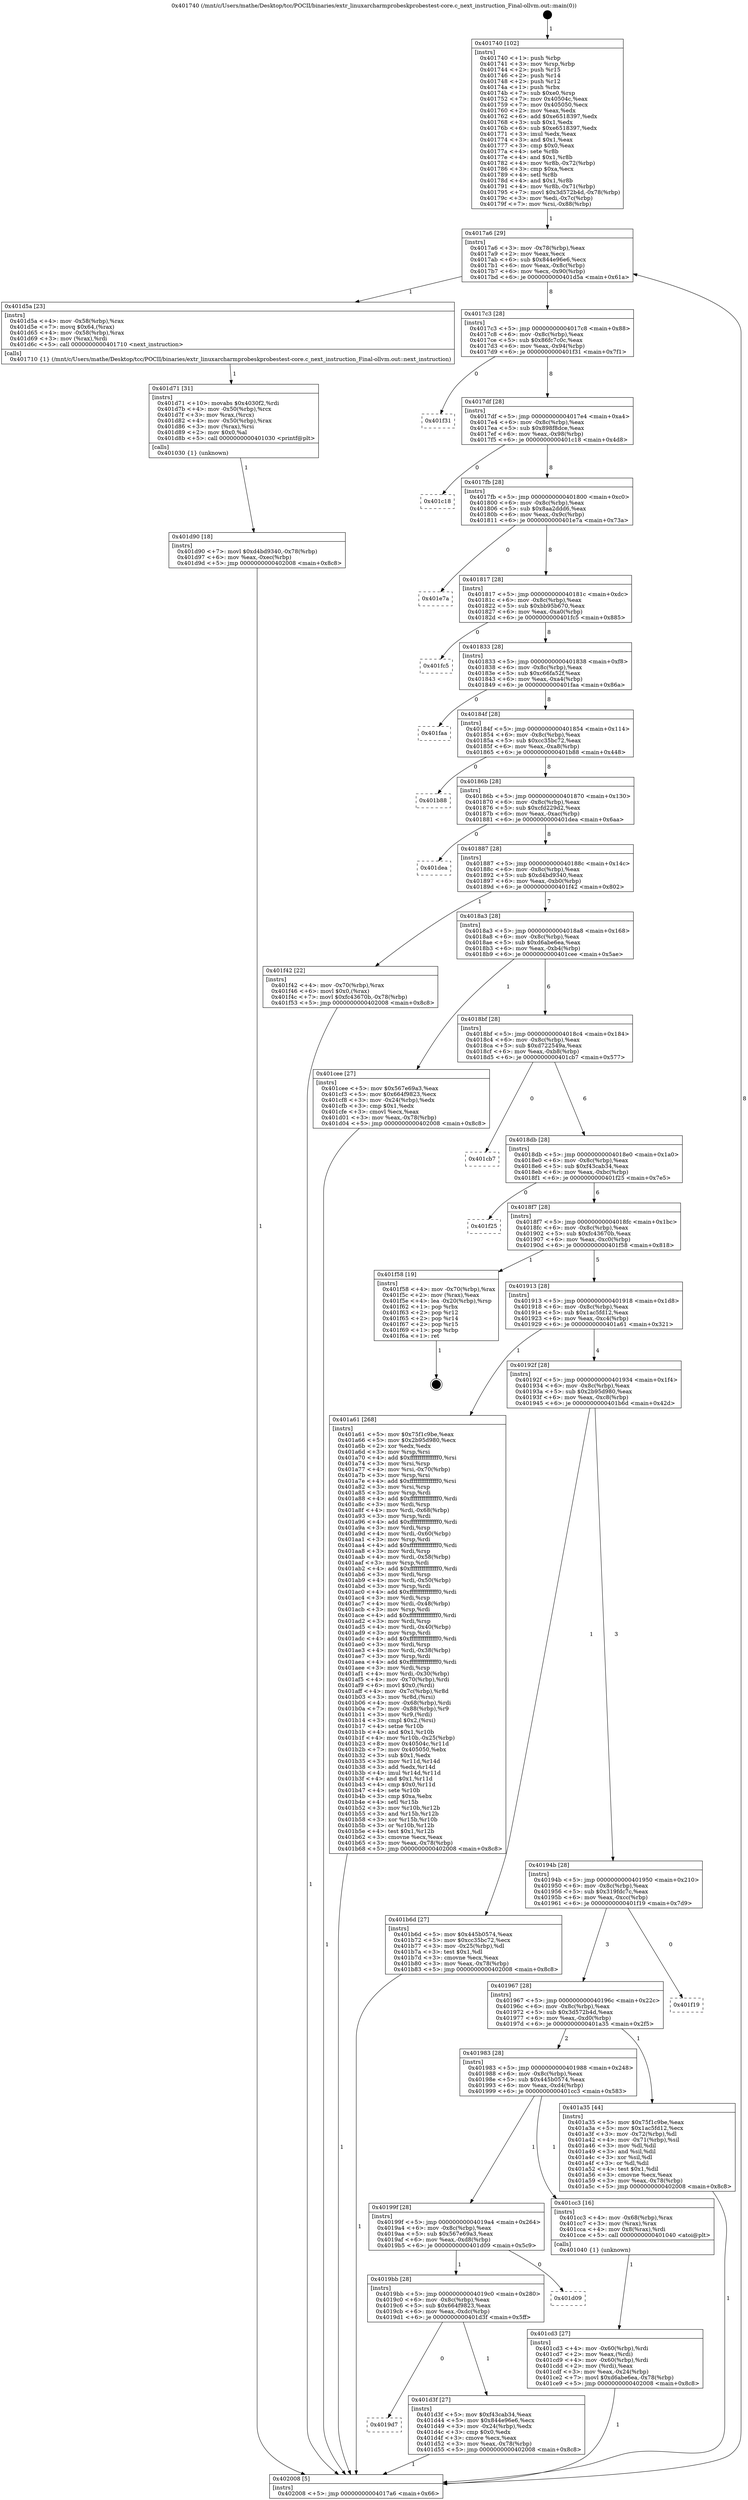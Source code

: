 digraph "0x401740" {
  label = "0x401740 (/mnt/c/Users/mathe/Desktop/tcc/POCII/binaries/extr_linuxarcharmprobeskprobestest-core.c_next_instruction_Final-ollvm.out::main(0))"
  labelloc = "t"
  node[shape=record]

  Entry [label="",width=0.3,height=0.3,shape=circle,fillcolor=black,style=filled]
  "0x4017a6" [label="{
     0x4017a6 [29]\l
     | [instrs]\l
     &nbsp;&nbsp;0x4017a6 \<+3\>: mov -0x78(%rbp),%eax\l
     &nbsp;&nbsp;0x4017a9 \<+2\>: mov %eax,%ecx\l
     &nbsp;&nbsp;0x4017ab \<+6\>: sub $0x844e96e6,%ecx\l
     &nbsp;&nbsp;0x4017b1 \<+6\>: mov %eax,-0x8c(%rbp)\l
     &nbsp;&nbsp;0x4017b7 \<+6\>: mov %ecx,-0x90(%rbp)\l
     &nbsp;&nbsp;0x4017bd \<+6\>: je 0000000000401d5a \<main+0x61a\>\l
  }"]
  "0x401d5a" [label="{
     0x401d5a [23]\l
     | [instrs]\l
     &nbsp;&nbsp;0x401d5a \<+4\>: mov -0x58(%rbp),%rax\l
     &nbsp;&nbsp;0x401d5e \<+7\>: movq $0x64,(%rax)\l
     &nbsp;&nbsp;0x401d65 \<+4\>: mov -0x58(%rbp),%rax\l
     &nbsp;&nbsp;0x401d69 \<+3\>: mov (%rax),%rdi\l
     &nbsp;&nbsp;0x401d6c \<+5\>: call 0000000000401710 \<next_instruction\>\l
     | [calls]\l
     &nbsp;&nbsp;0x401710 \{1\} (/mnt/c/Users/mathe/Desktop/tcc/POCII/binaries/extr_linuxarcharmprobeskprobestest-core.c_next_instruction_Final-ollvm.out::next_instruction)\l
  }"]
  "0x4017c3" [label="{
     0x4017c3 [28]\l
     | [instrs]\l
     &nbsp;&nbsp;0x4017c3 \<+5\>: jmp 00000000004017c8 \<main+0x88\>\l
     &nbsp;&nbsp;0x4017c8 \<+6\>: mov -0x8c(%rbp),%eax\l
     &nbsp;&nbsp;0x4017ce \<+5\>: sub $0x86fc7c0c,%eax\l
     &nbsp;&nbsp;0x4017d3 \<+6\>: mov %eax,-0x94(%rbp)\l
     &nbsp;&nbsp;0x4017d9 \<+6\>: je 0000000000401f31 \<main+0x7f1\>\l
  }"]
  Exit [label="",width=0.3,height=0.3,shape=circle,fillcolor=black,style=filled,peripheries=2]
  "0x401f31" [label="{
     0x401f31\l
  }", style=dashed]
  "0x4017df" [label="{
     0x4017df [28]\l
     | [instrs]\l
     &nbsp;&nbsp;0x4017df \<+5\>: jmp 00000000004017e4 \<main+0xa4\>\l
     &nbsp;&nbsp;0x4017e4 \<+6\>: mov -0x8c(%rbp),%eax\l
     &nbsp;&nbsp;0x4017ea \<+5\>: sub $0x898f8dce,%eax\l
     &nbsp;&nbsp;0x4017ef \<+6\>: mov %eax,-0x98(%rbp)\l
     &nbsp;&nbsp;0x4017f5 \<+6\>: je 0000000000401c18 \<main+0x4d8\>\l
  }"]
  "0x401d90" [label="{
     0x401d90 [18]\l
     | [instrs]\l
     &nbsp;&nbsp;0x401d90 \<+7\>: movl $0xd4bd9340,-0x78(%rbp)\l
     &nbsp;&nbsp;0x401d97 \<+6\>: mov %eax,-0xec(%rbp)\l
     &nbsp;&nbsp;0x401d9d \<+5\>: jmp 0000000000402008 \<main+0x8c8\>\l
  }"]
  "0x401c18" [label="{
     0x401c18\l
  }", style=dashed]
  "0x4017fb" [label="{
     0x4017fb [28]\l
     | [instrs]\l
     &nbsp;&nbsp;0x4017fb \<+5\>: jmp 0000000000401800 \<main+0xc0\>\l
     &nbsp;&nbsp;0x401800 \<+6\>: mov -0x8c(%rbp),%eax\l
     &nbsp;&nbsp;0x401806 \<+5\>: sub $0x8aa2ddd6,%eax\l
     &nbsp;&nbsp;0x40180b \<+6\>: mov %eax,-0x9c(%rbp)\l
     &nbsp;&nbsp;0x401811 \<+6\>: je 0000000000401e7a \<main+0x73a\>\l
  }"]
  "0x401d71" [label="{
     0x401d71 [31]\l
     | [instrs]\l
     &nbsp;&nbsp;0x401d71 \<+10\>: movabs $0x4030f2,%rdi\l
     &nbsp;&nbsp;0x401d7b \<+4\>: mov -0x50(%rbp),%rcx\l
     &nbsp;&nbsp;0x401d7f \<+3\>: mov %rax,(%rcx)\l
     &nbsp;&nbsp;0x401d82 \<+4\>: mov -0x50(%rbp),%rax\l
     &nbsp;&nbsp;0x401d86 \<+3\>: mov (%rax),%rsi\l
     &nbsp;&nbsp;0x401d89 \<+2\>: mov $0x0,%al\l
     &nbsp;&nbsp;0x401d8b \<+5\>: call 0000000000401030 \<printf@plt\>\l
     | [calls]\l
     &nbsp;&nbsp;0x401030 \{1\} (unknown)\l
  }"]
  "0x401e7a" [label="{
     0x401e7a\l
  }", style=dashed]
  "0x401817" [label="{
     0x401817 [28]\l
     | [instrs]\l
     &nbsp;&nbsp;0x401817 \<+5\>: jmp 000000000040181c \<main+0xdc\>\l
     &nbsp;&nbsp;0x40181c \<+6\>: mov -0x8c(%rbp),%eax\l
     &nbsp;&nbsp;0x401822 \<+5\>: sub $0xbb95b670,%eax\l
     &nbsp;&nbsp;0x401827 \<+6\>: mov %eax,-0xa0(%rbp)\l
     &nbsp;&nbsp;0x40182d \<+6\>: je 0000000000401fc5 \<main+0x885\>\l
  }"]
  "0x4019d7" [label="{
     0x4019d7\l
  }", style=dashed]
  "0x401fc5" [label="{
     0x401fc5\l
  }", style=dashed]
  "0x401833" [label="{
     0x401833 [28]\l
     | [instrs]\l
     &nbsp;&nbsp;0x401833 \<+5\>: jmp 0000000000401838 \<main+0xf8\>\l
     &nbsp;&nbsp;0x401838 \<+6\>: mov -0x8c(%rbp),%eax\l
     &nbsp;&nbsp;0x40183e \<+5\>: sub $0xc66fa52f,%eax\l
     &nbsp;&nbsp;0x401843 \<+6\>: mov %eax,-0xa4(%rbp)\l
     &nbsp;&nbsp;0x401849 \<+6\>: je 0000000000401faa \<main+0x86a\>\l
  }"]
  "0x401d3f" [label="{
     0x401d3f [27]\l
     | [instrs]\l
     &nbsp;&nbsp;0x401d3f \<+5\>: mov $0xf43cab34,%eax\l
     &nbsp;&nbsp;0x401d44 \<+5\>: mov $0x844e96e6,%ecx\l
     &nbsp;&nbsp;0x401d49 \<+3\>: mov -0x24(%rbp),%edx\l
     &nbsp;&nbsp;0x401d4c \<+3\>: cmp $0x0,%edx\l
     &nbsp;&nbsp;0x401d4f \<+3\>: cmove %ecx,%eax\l
     &nbsp;&nbsp;0x401d52 \<+3\>: mov %eax,-0x78(%rbp)\l
     &nbsp;&nbsp;0x401d55 \<+5\>: jmp 0000000000402008 \<main+0x8c8\>\l
  }"]
  "0x401faa" [label="{
     0x401faa\l
  }", style=dashed]
  "0x40184f" [label="{
     0x40184f [28]\l
     | [instrs]\l
     &nbsp;&nbsp;0x40184f \<+5\>: jmp 0000000000401854 \<main+0x114\>\l
     &nbsp;&nbsp;0x401854 \<+6\>: mov -0x8c(%rbp),%eax\l
     &nbsp;&nbsp;0x40185a \<+5\>: sub $0xcc35bc72,%eax\l
     &nbsp;&nbsp;0x40185f \<+6\>: mov %eax,-0xa8(%rbp)\l
     &nbsp;&nbsp;0x401865 \<+6\>: je 0000000000401b88 \<main+0x448\>\l
  }"]
  "0x4019bb" [label="{
     0x4019bb [28]\l
     | [instrs]\l
     &nbsp;&nbsp;0x4019bb \<+5\>: jmp 00000000004019c0 \<main+0x280\>\l
     &nbsp;&nbsp;0x4019c0 \<+6\>: mov -0x8c(%rbp),%eax\l
     &nbsp;&nbsp;0x4019c6 \<+5\>: sub $0x664f9823,%eax\l
     &nbsp;&nbsp;0x4019cb \<+6\>: mov %eax,-0xdc(%rbp)\l
     &nbsp;&nbsp;0x4019d1 \<+6\>: je 0000000000401d3f \<main+0x5ff\>\l
  }"]
  "0x401b88" [label="{
     0x401b88\l
  }", style=dashed]
  "0x40186b" [label="{
     0x40186b [28]\l
     | [instrs]\l
     &nbsp;&nbsp;0x40186b \<+5\>: jmp 0000000000401870 \<main+0x130\>\l
     &nbsp;&nbsp;0x401870 \<+6\>: mov -0x8c(%rbp),%eax\l
     &nbsp;&nbsp;0x401876 \<+5\>: sub $0xcfd229d2,%eax\l
     &nbsp;&nbsp;0x40187b \<+6\>: mov %eax,-0xac(%rbp)\l
     &nbsp;&nbsp;0x401881 \<+6\>: je 0000000000401dea \<main+0x6aa\>\l
  }"]
  "0x401d09" [label="{
     0x401d09\l
  }", style=dashed]
  "0x401dea" [label="{
     0x401dea\l
  }", style=dashed]
  "0x401887" [label="{
     0x401887 [28]\l
     | [instrs]\l
     &nbsp;&nbsp;0x401887 \<+5\>: jmp 000000000040188c \<main+0x14c\>\l
     &nbsp;&nbsp;0x40188c \<+6\>: mov -0x8c(%rbp),%eax\l
     &nbsp;&nbsp;0x401892 \<+5\>: sub $0xd4bd9340,%eax\l
     &nbsp;&nbsp;0x401897 \<+6\>: mov %eax,-0xb0(%rbp)\l
     &nbsp;&nbsp;0x40189d \<+6\>: je 0000000000401f42 \<main+0x802\>\l
  }"]
  "0x401cd3" [label="{
     0x401cd3 [27]\l
     | [instrs]\l
     &nbsp;&nbsp;0x401cd3 \<+4\>: mov -0x60(%rbp),%rdi\l
     &nbsp;&nbsp;0x401cd7 \<+2\>: mov %eax,(%rdi)\l
     &nbsp;&nbsp;0x401cd9 \<+4\>: mov -0x60(%rbp),%rdi\l
     &nbsp;&nbsp;0x401cdd \<+2\>: mov (%rdi),%eax\l
     &nbsp;&nbsp;0x401cdf \<+3\>: mov %eax,-0x24(%rbp)\l
     &nbsp;&nbsp;0x401ce2 \<+7\>: movl $0xd6abe6ea,-0x78(%rbp)\l
     &nbsp;&nbsp;0x401ce9 \<+5\>: jmp 0000000000402008 \<main+0x8c8\>\l
  }"]
  "0x401f42" [label="{
     0x401f42 [22]\l
     | [instrs]\l
     &nbsp;&nbsp;0x401f42 \<+4\>: mov -0x70(%rbp),%rax\l
     &nbsp;&nbsp;0x401f46 \<+6\>: movl $0x0,(%rax)\l
     &nbsp;&nbsp;0x401f4c \<+7\>: movl $0xfc43670b,-0x78(%rbp)\l
     &nbsp;&nbsp;0x401f53 \<+5\>: jmp 0000000000402008 \<main+0x8c8\>\l
  }"]
  "0x4018a3" [label="{
     0x4018a3 [28]\l
     | [instrs]\l
     &nbsp;&nbsp;0x4018a3 \<+5\>: jmp 00000000004018a8 \<main+0x168\>\l
     &nbsp;&nbsp;0x4018a8 \<+6\>: mov -0x8c(%rbp),%eax\l
     &nbsp;&nbsp;0x4018ae \<+5\>: sub $0xd6abe6ea,%eax\l
     &nbsp;&nbsp;0x4018b3 \<+6\>: mov %eax,-0xb4(%rbp)\l
     &nbsp;&nbsp;0x4018b9 \<+6\>: je 0000000000401cee \<main+0x5ae\>\l
  }"]
  "0x40199f" [label="{
     0x40199f [28]\l
     | [instrs]\l
     &nbsp;&nbsp;0x40199f \<+5\>: jmp 00000000004019a4 \<main+0x264\>\l
     &nbsp;&nbsp;0x4019a4 \<+6\>: mov -0x8c(%rbp),%eax\l
     &nbsp;&nbsp;0x4019aa \<+5\>: sub $0x567e69a3,%eax\l
     &nbsp;&nbsp;0x4019af \<+6\>: mov %eax,-0xd8(%rbp)\l
     &nbsp;&nbsp;0x4019b5 \<+6\>: je 0000000000401d09 \<main+0x5c9\>\l
  }"]
  "0x401cee" [label="{
     0x401cee [27]\l
     | [instrs]\l
     &nbsp;&nbsp;0x401cee \<+5\>: mov $0x567e69a3,%eax\l
     &nbsp;&nbsp;0x401cf3 \<+5\>: mov $0x664f9823,%ecx\l
     &nbsp;&nbsp;0x401cf8 \<+3\>: mov -0x24(%rbp),%edx\l
     &nbsp;&nbsp;0x401cfb \<+3\>: cmp $0x1,%edx\l
     &nbsp;&nbsp;0x401cfe \<+3\>: cmovl %ecx,%eax\l
     &nbsp;&nbsp;0x401d01 \<+3\>: mov %eax,-0x78(%rbp)\l
     &nbsp;&nbsp;0x401d04 \<+5\>: jmp 0000000000402008 \<main+0x8c8\>\l
  }"]
  "0x4018bf" [label="{
     0x4018bf [28]\l
     | [instrs]\l
     &nbsp;&nbsp;0x4018bf \<+5\>: jmp 00000000004018c4 \<main+0x184\>\l
     &nbsp;&nbsp;0x4018c4 \<+6\>: mov -0x8c(%rbp),%eax\l
     &nbsp;&nbsp;0x4018ca \<+5\>: sub $0xd722549a,%eax\l
     &nbsp;&nbsp;0x4018cf \<+6\>: mov %eax,-0xb8(%rbp)\l
     &nbsp;&nbsp;0x4018d5 \<+6\>: je 0000000000401cb7 \<main+0x577\>\l
  }"]
  "0x401cc3" [label="{
     0x401cc3 [16]\l
     | [instrs]\l
     &nbsp;&nbsp;0x401cc3 \<+4\>: mov -0x68(%rbp),%rax\l
     &nbsp;&nbsp;0x401cc7 \<+3\>: mov (%rax),%rax\l
     &nbsp;&nbsp;0x401cca \<+4\>: mov 0x8(%rax),%rdi\l
     &nbsp;&nbsp;0x401cce \<+5\>: call 0000000000401040 \<atoi@plt\>\l
     | [calls]\l
     &nbsp;&nbsp;0x401040 \{1\} (unknown)\l
  }"]
  "0x401cb7" [label="{
     0x401cb7\l
  }", style=dashed]
  "0x4018db" [label="{
     0x4018db [28]\l
     | [instrs]\l
     &nbsp;&nbsp;0x4018db \<+5\>: jmp 00000000004018e0 \<main+0x1a0\>\l
     &nbsp;&nbsp;0x4018e0 \<+6\>: mov -0x8c(%rbp),%eax\l
     &nbsp;&nbsp;0x4018e6 \<+5\>: sub $0xf43cab34,%eax\l
     &nbsp;&nbsp;0x4018eb \<+6\>: mov %eax,-0xbc(%rbp)\l
     &nbsp;&nbsp;0x4018f1 \<+6\>: je 0000000000401f25 \<main+0x7e5\>\l
  }"]
  "0x401740" [label="{
     0x401740 [102]\l
     | [instrs]\l
     &nbsp;&nbsp;0x401740 \<+1\>: push %rbp\l
     &nbsp;&nbsp;0x401741 \<+3\>: mov %rsp,%rbp\l
     &nbsp;&nbsp;0x401744 \<+2\>: push %r15\l
     &nbsp;&nbsp;0x401746 \<+2\>: push %r14\l
     &nbsp;&nbsp;0x401748 \<+2\>: push %r12\l
     &nbsp;&nbsp;0x40174a \<+1\>: push %rbx\l
     &nbsp;&nbsp;0x40174b \<+7\>: sub $0xe0,%rsp\l
     &nbsp;&nbsp;0x401752 \<+7\>: mov 0x40504c,%eax\l
     &nbsp;&nbsp;0x401759 \<+7\>: mov 0x405050,%ecx\l
     &nbsp;&nbsp;0x401760 \<+2\>: mov %eax,%edx\l
     &nbsp;&nbsp;0x401762 \<+6\>: add $0xe6518397,%edx\l
     &nbsp;&nbsp;0x401768 \<+3\>: sub $0x1,%edx\l
     &nbsp;&nbsp;0x40176b \<+6\>: sub $0xe6518397,%edx\l
     &nbsp;&nbsp;0x401771 \<+3\>: imul %edx,%eax\l
     &nbsp;&nbsp;0x401774 \<+3\>: and $0x1,%eax\l
     &nbsp;&nbsp;0x401777 \<+3\>: cmp $0x0,%eax\l
     &nbsp;&nbsp;0x40177a \<+4\>: sete %r8b\l
     &nbsp;&nbsp;0x40177e \<+4\>: and $0x1,%r8b\l
     &nbsp;&nbsp;0x401782 \<+4\>: mov %r8b,-0x72(%rbp)\l
     &nbsp;&nbsp;0x401786 \<+3\>: cmp $0xa,%ecx\l
     &nbsp;&nbsp;0x401789 \<+4\>: setl %r8b\l
     &nbsp;&nbsp;0x40178d \<+4\>: and $0x1,%r8b\l
     &nbsp;&nbsp;0x401791 \<+4\>: mov %r8b,-0x71(%rbp)\l
     &nbsp;&nbsp;0x401795 \<+7\>: movl $0x3d572b4d,-0x78(%rbp)\l
     &nbsp;&nbsp;0x40179c \<+3\>: mov %edi,-0x7c(%rbp)\l
     &nbsp;&nbsp;0x40179f \<+7\>: mov %rsi,-0x88(%rbp)\l
  }"]
  "0x401f25" [label="{
     0x401f25\l
  }", style=dashed]
  "0x4018f7" [label="{
     0x4018f7 [28]\l
     | [instrs]\l
     &nbsp;&nbsp;0x4018f7 \<+5\>: jmp 00000000004018fc \<main+0x1bc\>\l
     &nbsp;&nbsp;0x4018fc \<+6\>: mov -0x8c(%rbp),%eax\l
     &nbsp;&nbsp;0x401902 \<+5\>: sub $0xfc43670b,%eax\l
     &nbsp;&nbsp;0x401907 \<+6\>: mov %eax,-0xc0(%rbp)\l
     &nbsp;&nbsp;0x40190d \<+6\>: je 0000000000401f58 \<main+0x818\>\l
  }"]
  "0x402008" [label="{
     0x402008 [5]\l
     | [instrs]\l
     &nbsp;&nbsp;0x402008 \<+5\>: jmp 00000000004017a6 \<main+0x66\>\l
  }"]
  "0x401f58" [label="{
     0x401f58 [19]\l
     | [instrs]\l
     &nbsp;&nbsp;0x401f58 \<+4\>: mov -0x70(%rbp),%rax\l
     &nbsp;&nbsp;0x401f5c \<+2\>: mov (%rax),%eax\l
     &nbsp;&nbsp;0x401f5e \<+4\>: lea -0x20(%rbp),%rsp\l
     &nbsp;&nbsp;0x401f62 \<+1\>: pop %rbx\l
     &nbsp;&nbsp;0x401f63 \<+2\>: pop %r12\l
     &nbsp;&nbsp;0x401f65 \<+2\>: pop %r14\l
     &nbsp;&nbsp;0x401f67 \<+2\>: pop %r15\l
     &nbsp;&nbsp;0x401f69 \<+1\>: pop %rbp\l
     &nbsp;&nbsp;0x401f6a \<+1\>: ret\l
  }"]
  "0x401913" [label="{
     0x401913 [28]\l
     | [instrs]\l
     &nbsp;&nbsp;0x401913 \<+5\>: jmp 0000000000401918 \<main+0x1d8\>\l
     &nbsp;&nbsp;0x401918 \<+6\>: mov -0x8c(%rbp),%eax\l
     &nbsp;&nbsp;0x40191e \<+5\>: sub $0x1ac5fd12,%eax\l
     &nbsp;&nbsp;0x401923 \<+6\>: mov %eax,-0xc4(%rbp)\l
     &nbsp;&nbsp;0x401929 \<+6\>: je 0000000000401a61 \<main+0x321\>\l
  }"]
  "0x401983" [label="{
     0x401983 [28]\l
     | [instrs]\l
     &nbsp;&nbsp;0x401983 \<+5\>: jmp 0000000000401988 \<main+0x248\>\l
     &nbsp;&nbsp;0x401988 \<+6\>: mov -0x8c(%rbp),%eax\l
     &nbsp;&nbsp;0x40198e \<+5\>: sub $0x445b0574,%eax\l
     &nbsp;&nbsp;0x401993 \<+6\>: mov %eax,-0xd4(%rbp)\l
     &nbsp;&nbsp;0x401999 \<+6\>: je 0000000000401cc3 \<main+0x583\>\l
  }"]
  "0x401a61" [label="{
     0x401a61 [268]\l
     | [instrs]\l
     &nbsp;&nbsp;0x401a61 \<+5\>: mov $0x75f1c9be,%eax\l
     &nbsp;&nbsp;0x401a66 \<+5\>: mov $0x2b95d980,%ecx\l
     &nbsp;&nbsp;0x401a6b \<+2\>: xor %edx,%edx\l
     &nbsp;&nbsp;0x401a6d \<+3\>: mov %rsp,%rsi\l
     &nbsp;&nbsp;0x401a70 \<+4\>: add $0xfffffffffffffff0,%rsi\l
     &nbsp;&nbsp;0x401a74 \<+3\>: mov %rsi,%rsp\l
     &nbsp;&nbsp;0x401a77 \<+4\>: mov %rsi,-0x70(%rbp)\l
     &nbsp;&nbsp;0x401a7b \<+3\>: mov %rsp,%rsi\l
     &nbsp;&nbsp;0x401a7e \<+4\>: add $0xfffffffffffffff0,%rsi\l
     &nbsp;&nbsp;0x401a82 \<+3\>: mov %rsi,%rsp\l
     &nbsp;&nbsp;0x401a85 \<+3\>: mov %rsp,%rdi\l
     &nbsp;&nbsp;0x401a88 \<+4\>: add $0xfffffffffffffff0,%rdi\l
     &nbsp;&nbsp;0x401a8c \<+3\>: mov %rdi,%rsp\l
     &nbsp;&nbsp;0x401a8f \<+4\>: mov %rdi,-0x68(%rbp)\l
     &nbsp;&nbsp;0x401a93 \<+3\>: mov %rsp,%rdi\l
     &nbsp;&nbsp;0x401a96 \<+4\>: add $0xfffffffffffffff0,%rdi\l
     &nbsp;&nbsp;0x401a9a \<+3\>: mov %rdi,%rsp\l
     &nbsp;&nbsp;0x401a9d \<+4\>: mov %rdi,-0x60(%rbp)\l
     &nbsp;&nbsp;0x401aa1 \<+3\>: mov %rsp,%rdi\l
     &nbsp;&nbsp;0x401aa4 \<+4\>: add $0xfffffffffffffff0,%rdi\l
     &nbsp;&nbsp;0x401aa8 \<+3\>: mov %rdi,%rsp\l
     &nbsp;&nbsp;0x401aab \<+4\>: mov %rdi,-0x58(%rbp)\l
     &nbsp;&nbsp;0x401aaf \<+3\>: mov %rsp,%rdi\l
     &nbsp;&nbsp;0x401ab2 \<+4\>: add $0xfffffffffffffff0,%rdi\l
     &nbsp;&nbsp;0x401ab6 \<+3\>: mov %rdi,%rsp\l
     &nbsp;&nbsp;0x401ab9 \<+4\>: mov %rdi,-0x50(%rbp)\l
     &nbsp;&nbsp;0x401abd \<+3\>: mov %rsp,%rdi\l
     &nbsp;&nbsp;0x401ac0 \<+4\>: add $0xfffffffffffffff0,%rdi\l
     &nbsp;&nbsp;0x401ac4 \<+3\>: mov %rdi,%rsp\l
     &nbsp;&nbsp;0x401ac7 \<+4\>: mov %rdi,-0x48(%rbp)\l
     &nbsp;&nbsp;0x401acb \<+3\>: mov %rsp,%rdi\l
     &nbsp;&nbsp;0x401ace \<+4\>: add $0xfffffffffffffff0,%rdi\l
     &nbsp;&nbsp;0x401ad2 \<+3\>: mov %rdi,%rsp\l
     &nbsp;&nbsp;0x401ad5 \<+4\>: mov %rdi,-0x40(%rbp)\l
     &nbsp;&nbsp;0x401ad9 \<+3\>: mov %rsp,%rdi\l
     &nbsp;&nbsp;0x401adc \<+4\>: add $0xfffffffffffffff0,%rdi\l
     &nbsp;&nbsp;0x401ae0 \<+3\>: mov %rdi,%rsp\l
     &nbsp;&nbsp;0x401ae3 \<+4\>: mov %rdi,-0x38(%rbp)\l
     &nbsp;&nbsp;0x401ae7 \<+3\>: mov %rsp,%rdi\l
     &nbsp;&nbsp;0x401aea \<+4\>: add $0xfffffffffffffff0,%rdi\l
     &nbsp;&nbsp;0x401aee \<+3\>: mov %rdi,%rsp\l
     &nbsp;&nbsp;0x401af1 \<+4\>: mov %rdi,-0x30(%rbp)\l
     &nbsp;&nbsp;0x401af5 \<+4\>: mov -0x70(%rbp),%rdi\l
     &nbsp;&nbsp;0x401af9 \<+6\>: movl $0x0,(%rdi)\l
     &nbsp;&nbsp;0x401aff \<+4\>: mov -0x7c(%rbp),%r8d\l
     &nbsp;&nbsp;0x401b03 \<+3\>: mov %r8d,(%rsi)\l
     &nbsp;&nbsp;0x401b06 \<+4\>: mov -0x68(%rbp),%rdi\l
     &nbsp;&nbsp;0x401b0a \<+7\>: mov -0x88(%rbp),%r9\l
     &nbsp;&nbsp;0x401b11 \<+3\>: mov %r9,(%rdi)\l
     &nbsp;&nbsp;0x401b14 \<+3\>: cmpl $0x2,(%rsi)\l
     &nbsp;&nbsp;0x401b17 \<+4\>: setne %r10b\l
     &nbsp;&nbsp;0x401b1b \<+4\>: and $0x1,%r10b\l
     &nbsp;&nbsp;0x401b1f \<+4\>: mov %r10b,-0x25(%rbp)\l
     &nbsp;&nbsp;0x401b23 \<+8\>: mov 0x40504c,%r11d\l
     &nbsp;&nbsp;0x401b2b \<+7\>: mov 0x405050,%ebx\l
     &nbsp;&nbsp;0x401b32 \<+3\>: sub $0x1,%edx\l
     &nbsp;&nbsp;0x401b35 \<+3\>: mov %r11d,%r14d\l
     &nbsp;&nbsp;0x401b38 \<+3\>: add %edx,%r14d\l
     &nbsp;&nbsp;0x401b3b \<+4\>: imul %r14d,%r11d\l
     &nbsp;&nbsp;0x401b3f \<+4\>: and $0x1,%r11d\l
     &nbsp;&nbsp;0x401b43 \<+4\>: cmp $0x0,%r11d\l
     &nbsp;&nbsp;0x401b47 \<+4\>: sete %r10b\l
     &nbsp;&nbsp;0x401b4b \<+3\>: cmp $0xa,%ebx\l
     &nbsp;&nbsp;0x401b4e \<+4\>: setl %r15b\l
     &nbsp;&nbsp;0x401b52 \<+3\>: mov %r10b,%r12b\l
     &nbsp;&nbsp;0x401b55 \<+3\>: and %r15b,%r12b\l
     &nbsp;&nbsp;0x401b58 \<+3\>: xor %r15b,%r10b\l
     &nbsp;&nbsp;0x401b5b \<+3\>: or %r10b,%r12b\l
     &nbsp;&nbsp;0x401b5e \<+4\>: test $0x1,%r12b\l
     &nbsp;&nbsp;0x401b62 \<+3\>: cmovne %ecx,%eax\l
     &nbsp;&nbsp;0x401b65 \<+3\>: mov %eax,-0x78(%rbp)\l
     &nbsp;&nbsp;0x401b68 \<+5\>: jmp 0000000000402008 \<main+0x8c8\>\l
  }"]
  "0x40192f" [label="{
     0x40192f [28]\l
     | [instrs]\l
     &nbsp;&nbsp;0x40192f \<+5\>: jmp 0000000000401934 \<main+0x1f4\>\l
     &nbsp;&nbsp;0x401934 \<+6\>: mov -0x8c(%rbp),%eax\l
     &nbsp;&nbsp;0x40193a \<+5\>: sub $0x2b95d980,%eax\l
     &nbsp;&nbsp;0x40193f \<+6\>: mov %eax,-0xc8(%rbp)\l
     &nbsp;&nbsp;0x401945 \<+6\>: je 0000000000401b6d \<main+0x42d\>\l
  }"]
  "0x401a35" [label="{
     0x401a35 [44]\l
     | [instrs]\l
     &nbsp;&nbsp;0x401a35 \<+5\>: mov $0x75f1c9be,%eax\l
     &nbsp;&nbsp;0x401a3a \<+5\>: mov $0x1ac5fd12,%ecx\l
     &nbsp;&nbsp;0x401a3f \<+3\>: mov -0x72(%rbp),%dl\l
     &nbsp;&nbsp;0x401a42 \<+4\>: mov -0x71(%rbp),%sil\l
     &nbsp;&nbsp;0x401a46 \<+3\>: mov %dl,%dil\l
     &nbsp;&nbsp;0x401a49 \<+3\>: and %sil,%dil\l
     &nbsp;&nbsp;0x401a4c \<+3\>: xor %sil,%dl\l
     &nbsp;&nbsp;0x401a4f \<+3\>: or %dl,%dil\l
     &nbsp;&nbsp;0x401a52 \<+4\>: test $0x1,%dil\l
     &nbsp;&nbsp;0x401a56 \<+3\>: cmovne %ecx,%eax\l
     &nbsp;&nbsp;0x401a59 \<+3\>: mov %eax,-0x78(%rbp)\l
     &nbsp;&nbsp;0x401a5c \<+5\>: jmp 0000000000402008 \<main+0x8c8\>\l
  }"]
  "0x401b6d" [label="{
     0x401b6d [27]\l
     | [instrs]\l
     &nbsp;&nbsp;0x401b6d \<+5\>: mov $0x445b0574,%eax\l
     &nbsp;&nbsp;0x401b72 \<+5\>: mov $0xcc35bc72,%ecx\l
     &nbsp;&nbsp;0x401b77 \<+3\>: mov -0x25(%rbp),%dl\l
     &nbsp;&nbsp;0x401b7a \<+3\>: test $0x1,%dl\l
     &nbsp;&nbsp;0x401b7d \<+3\>: cmovne %ecx,%eax\l
     &nbsp;&nbsp;0x401b80 \<+3\>: mov %eax,-0x78(%rbp)\l
     &nbsp;&nbsp;0x401b83 \<+5\>: jmp 0000000000402008 \<main+0x8c8\>\l
  }"]
  "0x40194b" [label="{
     0x40194b [28]\l
     | [instrs]\l
     &nbsp;&nbsp;0x40194b \<+5\>: jmp 0000000000401950 \<main+0x210\>\l
     &nbsp;&nbsp;0x401950 \<+6\>: mov -0x8c(%rbp),%eax\l
     &nbsp;&nbsp;0x401956 \<+5\>: sub $0x319fdc7c,%eax\l
     &nbsp;&nbsp;0x40195b \<+6\>: mov %eax,-0xcc(%rbp)\l
     &nbsp;&nbsp;0x401961 \<+6\>: je 0000000000401f19 \<main+0x7d9\>\l
  }"]
  "0x401967" [label="{
     0x401967 [28]\l
     | [instrs]\l
     &nbsp;&nbsp;0x401967 \<+5\>: jmp 000000000040196c \<main+0x22c\>\l
     &nbsp;&nbsp;0x40196c \<+6\>: mov -0x8c(%rbp),%eax\l
     &nbsp;&nbsp;0x401972 \<+5\>: sub $0x3d572b4d,%eax\l
     &nbsp;&nbsp;0x401977 \<+6\>: mov %eax,-0xd0(%rbp)\l
     &nbsp;&nbsp;0x40197d \<+6\>: je 0000000000401a35 \<main+0x2f5\>\l
  }"]
  "0x401f19" [label="{
     0x401f19\l
  }", style=dashed]
  Entry -> "0x401740" [label=" 1"]
  "0x4017a6" -> "0x401d5a" [label=" 1"]
  "0x4017a6" -> "0x4017c3" [label=" 8"]
  "0x401f58" -> Exit [label=" 1"]
  "0x4017c3" -> "0x401f31" [label=" 0"]
  "0x4017c3" -> "0x4017df" [label=" 8"]
  "0x401f42" -> "0x402008" [label=" 1"]
  "0x4017df" -> "0x401c18" [label=" 0"]
  "0x4017df" -> "0x4017fb" [label=" 8"]
  "0x401d90" -> "0x402008" [label=" 1"]
  "0x4017fb" -> "0x401e7a" [label=" 0"]
  "0x4017fb" -> "0x401817" [label=" 8"]
  "0x401d71" -> "0x401d90" [label=" 1"]
  "0x401817" -> "0x401fc5" [label=" 0"]
  "0x401817" -> "0x401833" [label=" 8"]
  "0x401d5a" -> "0x401d71" [label=" 1"]
  "0x401833" -> "0x401faa" [label=" 0"]
  "0x401833" -> "0x40184f" [label=" 8"]
  "0x401d3f" -> "0x402008" [label=" 1"]
  "0x40184f" -> "0x401b88" [label=" 0"]
  "0x40184f" -> "0x40186b" [label=" 8"]
  "0x4019bb" -> "0x401d3f" [label=" 1"]
  "0x40186b" -> "0x401dea" [label=" 0"]
  "0x40186b" -> "0x401887" [label=" 8"]
  "0x4019bb" -> "0x4019d7" [label=" 0"]
  "0x401887" -> "0x401f42" [label=" 1"]
  "0x401887" -> "0x4018a3" [label=" 7"]
  "0x40199f" -> "0x401d09" [label=" 0"]
  "0x4018a3" -> "0x401cee" [label=" 1"]
  "0x4018a3" -> "0x4018bf" [label=" 6"]
  "0x40199f" -> "0x4019bb" [label=" 1"]
  "0x4018bf" -> "0x401cb7" [label=" 0"]
  "0x4018bf" -> "0x4018db" [label=" 6"]
  "0x401cee" -> "0x402008" [label=" 1"]
  "0x4018db" -> "0x401f25" [label=" 0"]
  "0x4018db" -> "0x4018f7" [label=" 6"]
  "0x401983" -> "0x40199f" [label=" 1"]
  "0x4018f7" -> "0x401f58" [label=" 1"]
  "0x4018f7" -> "0x401913" [label=" 5"]
  "0x401983" -> "0x401cc3" [label=" 1"]
  "0x401913" -> "0x401a61" [label=" 1"]
  "0x401913" -> "0x40192f" [label=" 4"]
  "0x401cd3" -> "0x402008" [label=" 1"]
  "0x40192f" -> "0x401b6d" [label=" 1"]
  "0x40192f" -> "0x40194b" [label=" 3"]
  "0x401b6d" -> "0x402008" [label=" 1"]
  "0x40194b" -> "0x401f19" [label=" 0"]
  "0x40194b" -> "0x401967" [label=" 3"]
  "0x401a61" -> "0x402008" [label=" 1"]
  "0x401967" -> "0x401a35" [label=" 1"]
  "0x401967" -> "0x401983" [label=" 2"]
  "0x401a35" -> "0x402008" [label=" 1"]
  "0x401740" -> "0x4017a6" [label=" 1"]
  "0x402008" -> "0x4017a6" [label=" 8"]
  "0x401cc3" -> "0x401cd3" [label=" 1"]
}
